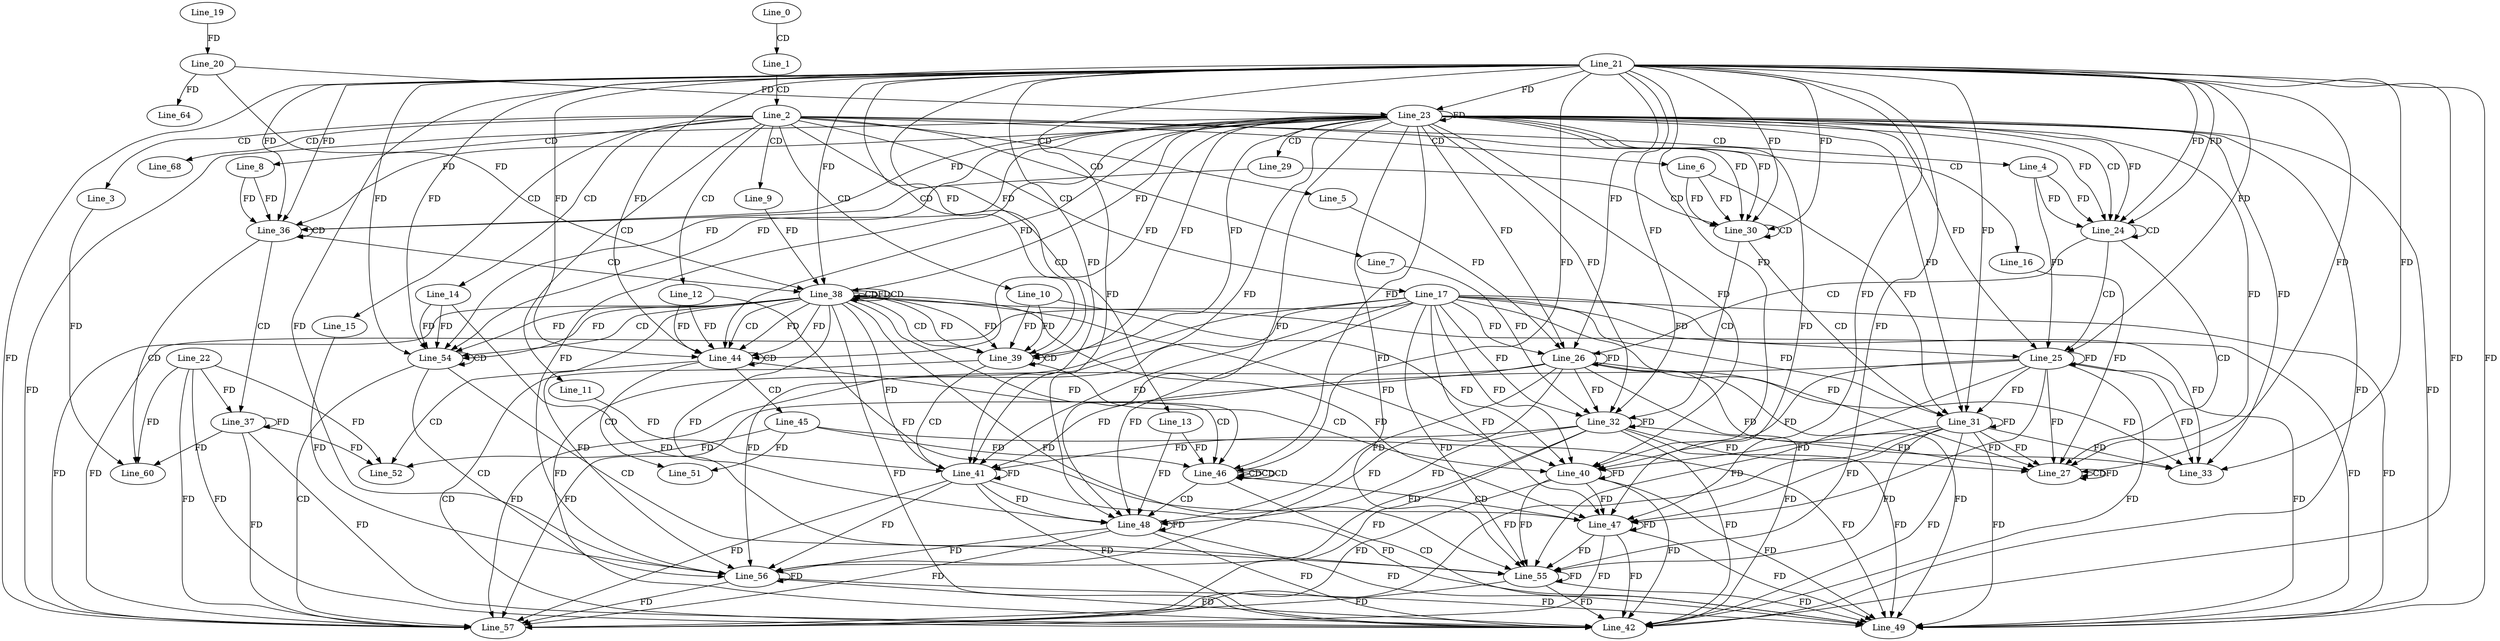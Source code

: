 digraph G {
  Line_0;
  Line_1;
  Line_2;
  Line_3;
  Line_4;
  Line_5;
  Line_6;
  Line_7;
  Line_8;
  Line_9;
  Line_10;
  Line_11;
  Line_12;
  Line_13;
  Line_14;
  Line_15;
  Line_16;
  Line_17;
  Line_19;
  Line_20;
  Line_23;
  Line_21;
  Line_23;
  Line_20;
  Line_23;
  Line_24;
  Line_24;
  Line_25;
  Line_25;
  Line_25;
  Line_26;
  Line_26;
  Line_27;
  Line_27;
  Line_27;
  Line_29;
  Line_30;
  Line_30;
  Line_31;
  Line_31;
  Line_31;
  Line_32;
  Line_32;
  Line_33;
  Line_36;
  Line_36;
  Line_37;
  Line_22;
  Line_38;
  Line_38;
  Line_38;
  Line_38;
  Line_38;
  Line_39;
  Line_39;
  Line_40;
  Line_40;
  Line_40;
  Line_41;
  Line_41;
  Line_42;
  Line_42;
  Line_44;
  Line_44;
  Line_45;
  Line_46;
  Line_46;
  Line_46;
  Line_46;
  Line_47;
  Line_47;
  Line_47;
  Line_48;
  Line_48;
  Line_49;
  Line_49;
  Line_51;
  Line_51;
  Line_52;
  Line_54;
  Line_54;
  Line_55;
  Line_55;
  Line_55;
  Line_56;
  Line_56;
  Line_57;
  Line_57;
  Line_60;
  Line_64;
  Line_68;
  Line_0 -> Line_1 [ label="CD" ];
  Line_1 -> Line_2 [ label="CD" ];
  Line_2 -> Line_3 [ label="CD" ];
  Line_2 -> Line_4 [ label="CD" ];
  Line_2 -> Line_5 [ label="CD" ];
  Line_2 -> Line_6 [ label="CD" ];
  Line_2 -> Line_7 [ label="CD" ];
  Line_2 -> Line_8 [ label="CD" ];
  Line_2 -> Line_9 [ label="CD" ];
  Line_2 -> Line_10 [ label="CD" ];
  Line_2 -> Line_11 [ label="CD" ];
  Line_2 -> Line_12 [ label="CD" ];
  Line_2 -> Line_13 [ label="CD" ];
  Line_2 -> Line_14 [ label="CD" ];
  Line_2 -> Line_15 [ label="CD" ];
  Line_2 -> Line_16 [ label="CD" ];
  Line_2 -> Line_17 [ label="CD" ];
  Line_19 -> Line_20 [ label="FD" ];
  Line_23 -> Line_23 [ label="FD" ];
  Line_21 -> Line_23 [ label="FD" ];
  Line_20 -> Line_23 [ label="FD" ];
  Line_23 -> Line_24 [ label="CD" ];
  Line_23 -> Line_24 [ label="FD" ];
  Line_21 -> Line_24 [ label="FD" ];
  Line_4 -> Line_24 [ label="FD" ];
  Line_24 -> Line_24 [ label="CD" ];
  Line_23 -> Line_24 [ label="FD" ];
  Line_21 -> Line_24 [ label="FD" ];
  Line_4 -> Line_24 [ label="FD" ];
  Line_24 -> Line_25 [ label="CD" ];
  Line_25 -> Line_25 [ label="FD" ];
  Line_17 -> Line_25 [ label="FD" ];
  Line_23 -> Line_25 [ label="FD" ];
  Line_21 -> Line_25 [ label="FD" ];
  Line_4 -> Line_25 [ label="FD" ];
  Line_24 -> Line_26 [ label="CD" ];
  Line_26 -> Line_26 [ label="FD" ];
  Line_17 -> Line_26 [ label="FD" ];
  Line_23 -> Line_26 [ label="FD" ];
  Line_21 -> Line_26 [ label="FD" ];
  Line_5 -> Line_26 [ label="FD" ];
  Line_24 -> Line_27 [ label="CD" ];
  Line_23 -> Line_27 [ label="FD" ];
  Line_21 -> Line_27 [ label="FD" ];
  Line_25 -> Line_27 [ label="FD" ];
  Line_17 -> Line_27 [ label="FD" ];
  Line_26 -> Line_27 [ label="FD" ];
  Line_27 -> Line_27 [ label="CD" ];
  Line_27 -> Line_27 [ label="FD" ];
  Line_16 -> Line_27 [ label="FD" ];
  Line_23 -> Line_29 [ label="CD" ];
  Line_29 -> Line_30 [ label="CD" ];
  Line_23 -> Line_30 [ label="FD" ];
  Line_21 -> Line_30 [ label="FD" ];
  Line_6 -> Line_30 [ label="FD" ];
  Line_30 -> Line_30 [ label="CD" ];
  Line_23 -> Line_30 [ label="FD" ];
  Line_21 -> Line_30 [ label="FD" ];
  Line_6 -> Line_30 [ label="FD" ];
  Line_30 -> Line_31 [ label="CD" ];
  Line_25 -> Line_31 [ label="FD" ];
  Line_31 -> Line_31 [ label="FD" ];
  Line_17 -> Line_31 [ label="FD" ];
  Line_23 -> Line_31 [ label="FD" ];
  Line_21 -> Line_31 [ label="FD" ];
  Line_6 -> Line_31 [ label="FD" ];
  Line_30 -> Line_32 [ label="CD" ];
  Line_26 -> Line_32 [ label="FD" ];
  Line_32 -> Line_32 [ label="FD" ];
  Line_17 -> Line_32 [ label="FD" ];
  Line_23 -> Line_32 [ label="FD" ];
  Line_21 -> Line_32 [ label="FD" ];
  Line_7 -> Line_32 [ label="FD" ];
  Line_23 -> Line_33 [ label="FD" ];
  Line_21 -> Line_33 [ label="FD" ];
  Line_25 -> Line_33 [ label="FD" ];
  Line_31 -> Line_33 [ label="FD" ];
  Line_17 -> Line_33 [ label="FD" ];
  Line_26 -> Line_33 [ label="FD" ];
  Line_32 -> Line_33 [ label="FD" ];
  Line_29 -> Line_36 [ label="CD" ];
  Line_23 -> Line_36 [ label="FD" ];
  Line_21 -> Line_36 [ label="FD" ];
  Line_8 -> Line_36 [ label="FD" ];
  Line_36 -> Line_36 [ label="CD" ];
  Line_23 -> Line_36 [ label="FD" ];
  Line_21 -> Line_36 [ label="FD" ];
  Line_8 -> Line_36 [ label="FD" ];
  Line_36 -> Line_37 [ label="CD" ];
  Line_37 -> Line_37 [ label="FD" ];
  Line_22 -> Line_37 [ label="FD" ];
  Line_36 -> Line_38 [ label="CD" ];
  Line_38 -> Line_38 [ label="CD" ];
  Line_38 -> Line_38 [ label="FD" ];
  Line_23 -> Line_38 [ label="FD" ];
  Line_21 -> Line_38 [ label="FD" ];
  Line_20 -> Line_38 [ label="FD" ];
  Line_38 -> Line_38 [ label="CD" ];
  Line_9 -> Line_38 [ label="FD" ];
  Line_38 -> Line_39 [ label="CD" ];
  Line_38 -> Line_39 [ label="FD" ];
  Line_23 -> Line_39 [ label="FD" ];
  Line_21 -> Line_39 [ label="FD" ];
  Line_10 -> Line_39 [ label="FD" ];
  Line_39 -> Line_39 [ label="CD" ];
  Line_38 -> Line_39 [ label="FD" ];
  Line_23 -> Line_39 [ label="FD" ];
  Line_21 -> Line_39 [ label="FD" ];
  Line_10 -> Line_39 [ label="FD" ];
  Line_39 -> Line_40 [ label="CD" ];
  Line_40 -> Line_40 [ label="FD" ];
  Line_25 -> Line_40 [ label="FD" ];
  Line_31 -> Line_40 [ label="FD" ];
  Line_17 -> Line_40 [ label="FD" ];
  Line_38 -> Line_40 [ label="FD" ];
  Line_23 -> Line_40 [ label="FD" ];
  Line_21 -> Line_40 [ label="FD" ];
  Line_10 -> Line_40 [ label="FD" ];
  Line_39 -> Line_41 [ label="CD" ];
  Line_41 -> Line_41 [ label="FD" ];
  Line_26 -> Line_41 [ label="FD" ];
  Line_32 -> Line_41 [ label="FD" ];
  Line_17 -> Line_41 [ label="FD" ];
  Line_38 -> Line_41 [ label="FD" ];
  Line_23 -> Line_41 [ label="FD" ];
  Line_21 -> Line_41 [ label="FD" ];
  Line_11 -> Line_41 [ label="FD" ];
  Line_39 -> Line_42 [ label="CD" ];
  Line_37 -> Line_42 [ label="FD" ];
  Line_22 -> Line_42 [ label="FD" ];
  Line_38 -> Line_42 [ label="FD" ];
  Line_23 -> Line_42 [ label="FD" ];
  Line_21 -> Line_42 [ label="FD" ];
  Line_40 -> Line_42 [ label="FD" ];
  Line_25 -> Line_42 [ label="FD" ];
  Line_31 -> Line_42 [ label="FD" ];
  Line_17 -> Line_42 [ label="FD" ];
  Line_41 -> Line_42 [ label="FD" ];
  Line_26 -> Line_42 [ label="FD" ];
  Line_32 -> Line_42 [ label="FD" ];
  Line_38 -> Line_44 [ label="CD" ];
  Line_38 -> Line_44 [ label="FD" ];
  Line_23 -> Line_44 [ label="FD" ];
  Line_21 -> Line_44 [ label="FD" ];
  Line_12 -> Line_44 [ label="FD" ];
  Line_44 -> Line_44 [ label="CD" ];
  Line_38 -> Line_44 [ label="FD" ];
  Line_23 -> Line_44 [ label="FD" ];
  Line_21 -> Line_44 [ label="FD" ];
  Line_12 -> Line_44 [ label="FD" ];
  Line_44 -> Line_45 [ label="CD" ];
  Line_44 -> Line_46 [ label="CD" ];
  Line_46 -> Line_46 [ label="CD" ];
  Line_46 -> Line_46 [ label="CD" ];
  Line_38 -> Line_46 [ label="FD" ];
  Line_23 -> Line_46 [ label="FD" ];
  Line_21 -> Line_46 [ label="FD" ];
  Line_13 -> Line_46 [ label="FD" ];
  Line_46 -> Line_46 [ label="CD" ];
  Line_45 -> Line_46 [ label="FD" ];
  Line_46 -> Line_47 [ label="CD" ];
  Line_40 -> Line_47 [ label="FD" ];
  Line_47 -> Line_47 [ label="FD" ];
  Line_25 -> Line_47 [ label="FD" ];
  Line_31 -> Line_47 [ label="FD" ];
  Line_17 -> Line_47 [ label="FD" ];
  Line_38 -> Line_47 [ label="FD" ];
  Line_23 -> Line_47 [ label="FD" ];
  Line_21 -> Line_47 [ label="FD" ];
  Line_12 -> Line_47 [ label="FD" ];
  Line_46 -> Line_48 [ label="CD" ];
  Line_41 -> Line_48 [ label="FD" ];
  Line_48 -> Line_48 [ label="FD" ];
  Line_26 -> Line_48 [ label="FD" ];
  Line_32 -> Line_48 [ label="FD" ];
  Line_17 -> Line_48 [ label="FD" ];
  Line_38 -> Line_48 [ label="FD" ];
  Line_23 -> Line_48 [ label="FD" ];
  Line_21 -> Line_48 [ label="FD" ];
  Line_13 -> Line_48 [ label="FD" ];
  Line_46 -> Line_49 [ label="CD" ];
  Line_45 -> Line_49 [ label="FD" ];
  Line_38 -> Line_49 [ label="FD" ];
  Line_23 -> Line_49 [ label="FD" ];
  Line_21 -> Line_49 [ label="FD" ];
  Line_40 -> Line_49 [ label="FD" ];
  Line_47 -> Line_49 [ label="FD" ];
  Line_25 -> Line_49 [ label="FD" ];
  Line_31 -> Line_49 [ label="FD" ];
  Line_17 -> Line_49 [ label="FD" ];
  Line_41 -> Line_49 [ label="FD" ];
  Line_48 -> Line_49 [ label="FD" ];
  Line_26 -> Line_49 [ label="FD" ];
  Line_32 -> Line_49 [ label="FD" ];
  Line_44 -> Line_51 [ label="CD" ];
  Line_45 -> Line_51 [ label="FD" ];
  Line_44 -> Line_52 [ label="CD" ];
  Line_37 -> Line_52 [ label="FD" ];
  Line_22 -> Line_52 [ label="FD" ];
  Line_45 -> Line_52 [ label="FD" ];
  Line_38 -> Line_54 [ label="CD" ];
  Line_38 -> Line_54 [ label="FD" ];
  Line_23 -> Line_54 [ label="FD" ];
  Line_21 -> Line_54 [ label="FD" ];
  Line_14 -> Line_54 [ label="FD" ];
  Line_54 -> Line_54 [ label="CD" ];
  Line_38 -> Line_54 [ label="FD" ];
  Line_23 -> Line_54 [ label="FD" ];
  Line_21 -> Line_54 [ label="FD" ];
  Line_14 -> Line_54 [ label="FD" ];
  Line_54 -> Line_55 [ label="CD" ];
  Line_40 -> Line_55 [ label="FD" ];
  Line_47 -> Line_55 [ label="FD" ];
  Line_55 -> Line_55 [ label="FD" ];
  Line_25 -> Line_55 [ label="FD" ];
  Line_31 -> Line_55 [ label="FD" ];
  Line_17 -> Line_55 [ label="FD" ];
  Line_38 -> Line_55 [ label="FD" ];
  Line_23 -> Line_55 [ label="FD" ];
  Line_21 -> Line_55 [ label="FD" ];
  Line_14 -> Line_55 [ label="FD" ];
  Line_54 -> Line_56 [ label="CD" ];
  Line_41 -> Line_56 [ label="FD" ];
  Line_48 -> Line_56 [ label="FD" ];
  Line_56 -> Line_56 [ label="FD" ];
  Line_26 -> Line_56 [ label="FD" ];
  Line_32 -> Line_56 [ label="FD" ];
  Line_17 -> Line_56 [ label="FD" ];
  Line_38 -> Line_56 [ label="FD" ];
  Line_23 -> Line_56 [ label="FD" ];
  Line_21 -> Line_56 [ label="FD" ];
  Line_15 -> Line_56 [ label="FD" ];
  Line_54 -> Line_57 [ label="CD" ];
  Line_37 -> Line_57 [ label="FD" ];
  Line_22 -> Line_57 [ label="FD" ];
  Line_38 -> Line_57 [ label="FD" ];
  Line_23 -> Line_57 [ label="FD" ];
  Line_21 -> Line_57 [ label="FD" ];
  Line_40 -> Line_57 [ label="FD" ];
  Line_47 -> Line_57 [ label="FD" ];
  Line_55 -> Line_57 [ label="FD" ];
  Line_25 -> Line_57 [ label="FD" ];
  Line_31 -> Line_57 [ label="FD" ];
  Line_17 -> Line_57 [ label="FD" ];
  Line_41 -> Line_57 [ label="FD" ];
  Line_48 -> Line_57 [ label="FD" ];
  Line_56 -> Line_57 [ label="FD" ];
  Line_26 -> Line_57 [ label="FD" ];
  Line_32 -> Line_57 [ label="FD" ];
  Line_36 -> Line_60 [ label="CD" ];
  Line_3 -> Line_60 [ label="FD" ];
  Line_37 -> Line_60 [ label="FD" ];
  Line_22 -> Line_60 [ label="FD" ];
  Line_20 -> Line_64 [ label="FD" ];
  Line_2 -> Line_68 [ label="CD" ];
  Line_31 -> Line_27 [ label="FD" ];
  Line_32 -> Line_27 [ label="FD" ];
  Line_47 -> Line_42 [ label="FD" ];
  Line_55 -> Line_42 [ label="FD" ];
  Line_48 -> Line_42 [ label="FD" ];
  Line_56 -> Line_42 [ label="FD" ];
  Line_55 -> Line_49 [ label="FD" ];
  Line_56 -> Line_49 [ label="FD" ];
}
